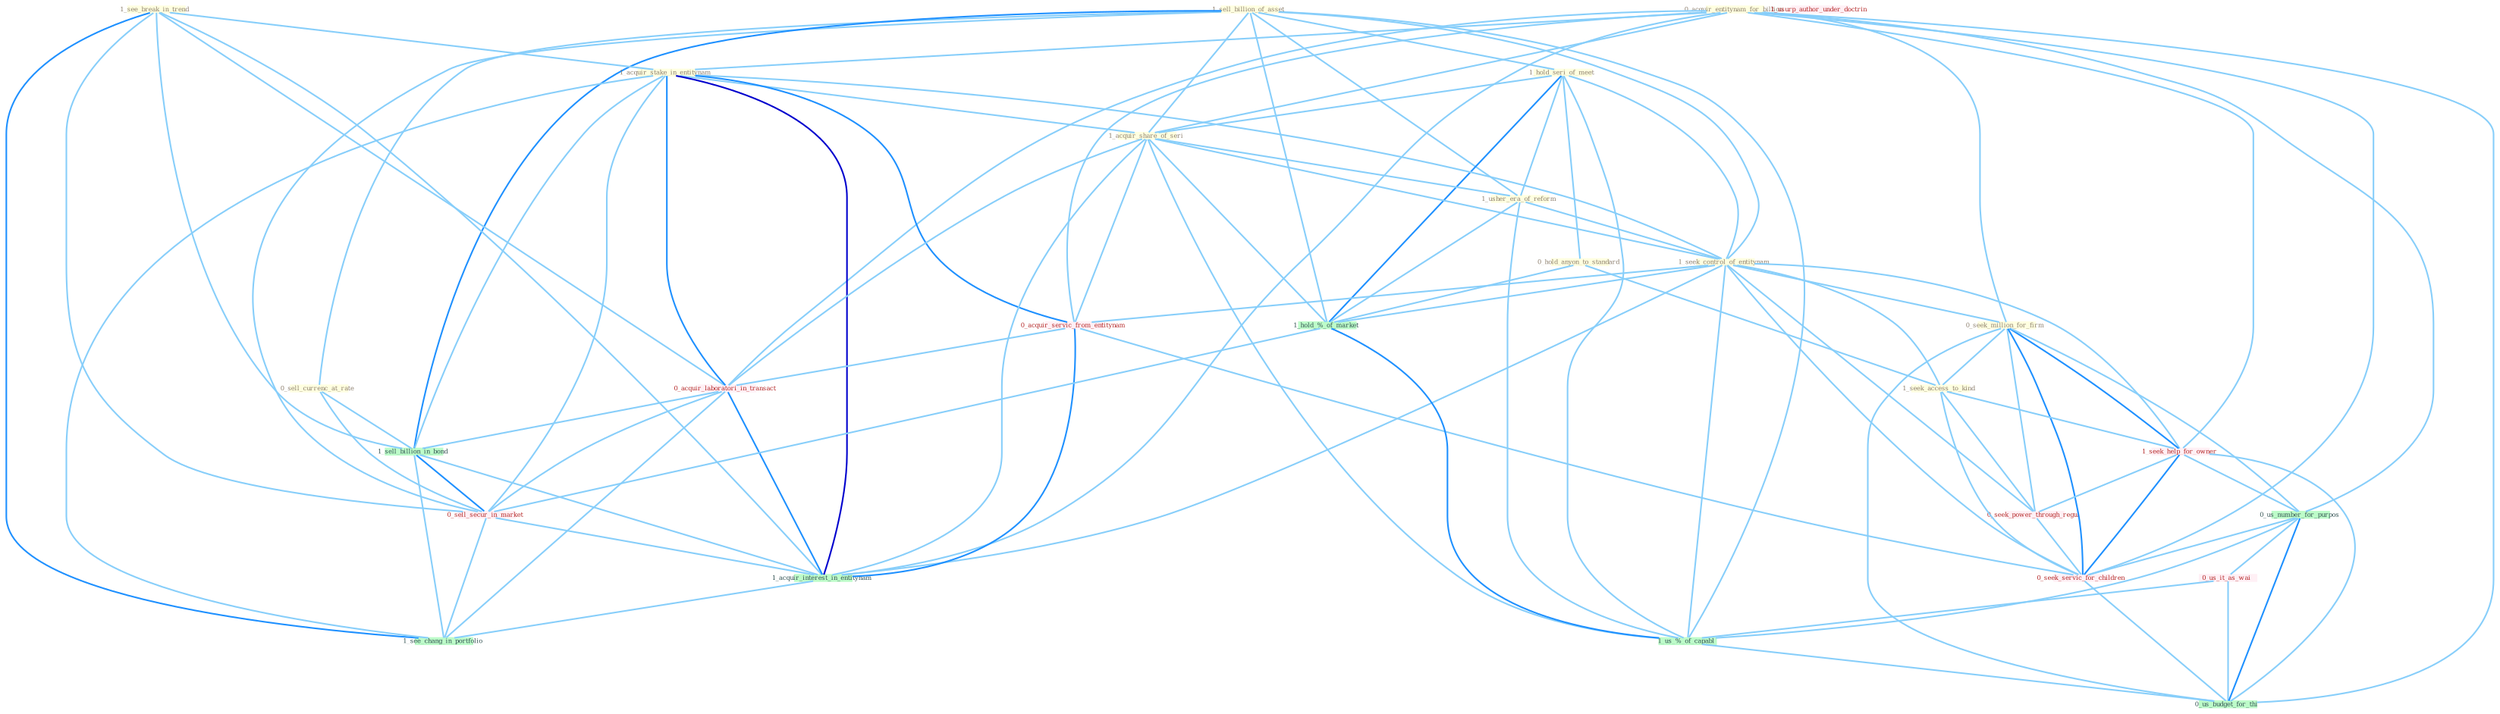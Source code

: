 Graph G{ 
    node
    [shape=polygon,style=filled,width=.5,height=.06,color="#BDFCC9",fixedsize=true,fontsize=4,
    fontcolor="#2f4f4f"];
    {node
    [color="#ffffe0", fontcolor="#8b7d6b"] "1_sell_billion_of_asset " "0_acquir_entitynam_for_billion " "1_see_break_in_trend " "0_sell_currenc_at_rate " "1_hold_seri_of_meet " "1_acquir_stake_in_entitynam " "0_hold_anyon_to_standard " "1_acquir_share_of_seri " "1_usher_era_of_reform " "1_seek_control_of_entitynam " "0_seek_million_for_firm " "1_seek_access_to_kind "}
{node [color="#fff0f5", fontcolor="#b22222"] "1_seek_help_for_owner " "0_acquir_servic_from_entitynam " "0_seek_power_through_regul " "0_acquir_laboratori_in_transact " "0_us_it_as_wai " "1_usurp_author_under_doctrin " "0_sell_secur_in_market " "0_seek_servic_for_children "}
edge [color="#B0E2FF"];

	"1_sell_billion_of_asset " -- "0_sell_currenc_at_rate " [w="1", color="#87cefa" ];
	"1_sell_billion_of_asset " -- "1_hold_seri_of_meet " [w="1", color="#87cefa" ];
	"1_sell_billion_of_asset " -- "1_acquir_share_of_seri " [w="1", color="#87cefa" ];
	"1_sell_billion_of_asset " -- "1_usher_era_of_reform " [w="1", color="#87cefa" ];
	"1_sell_billion_of_asset " -- "1_seek_control_of_entitynam " [w="1", color="#87cefa" ];
	"1_sell_billion_of_asset " -- "1_hold_%_of_market " [w="1", color="#87cefa" ];
	"1_sell_billion_of_asset " -- "1_sell_billion_in_bond " [w="2", color="#1e90ff" , len=0.8];
	"1_sell_billion_of_asset " -- "1_us_%_of_capabl " [w="1", color="#87cefa" ];
	"1_sell_billion_of_asset " -- "0_sell_secur_in_market " [w="1", color="#87cefa" ];
	"0_acquir_entitynam_for_billion " -- "1_acquir_stake_in_entitynam " [w="1", color="#87cefa" ];
	"0_acquir_entitynam_for_billion " -- "1_acquir_share_of_seri " [w="1", color="#87cefa" ];
	"0_acquir_entitynam_for_billion " -- "0_seek_million_for_firm " [w="1", color="#87cefa" ];
	"0_acquir_entitynam_for_billion " -- "1_seek_help_for_owner " [w="1", color="#87cefa" ];
	"0_acquir_entitynam_for_billion " -- "0_acquir_servic_from_entitynam " [w="1", color="#87cefa" ];
	"0_acquir_entitynam_for_billion " -- "0_us_number_for_purpos " [w="1", color="#87cefa" ];
	"0_acquir_entitynam_for_billion " -- "0_acquir_laboratori_in_transact " [w="1", color="#87cefa" ];
	"0_acquir_entitynam_for_billion " -- "1_acquir_interest_in_entitynam " [w="1", color="#87cefa" ];
	"0_acquir_entitynam_for_billion " -- "0_seek_servic_for_children " [w="1", color="#87cefa" ];
	"0_acquir_entitynam_for_billion " -- "0_us_budget_for_thi " [w="1", color="#87cefa" ];
	"1_see_break_in_trend " -- "1_acquir_stake_in_entitynam " [w="1", color="#87cefa" ];
	"1_see_break_in_trend " -- "0_acquir_laboratori_in_transact " [w="1", color="#87cefa" ];
	"1_see_break_in_trend " -- "1_sell_billion_in_bond " [w="1", color="#87cefa" ];
	"1_see_break_in_trend " -- "0_sell_secur_in_market " [w="1", color="#87cefa" ];
	"1_see_break_in_trend " -- "1_acquir_interest_in_entitynam " [w="1", color="#87cefa" ];
	"1_see_break_in_trend " -- "1_see_chang_in_portfolio " [w="2", color="#1e90ff" , len=0.8];
	"0_sell_currenc_at_rate " -- "1_sell_billion_in_bond " [w="1", color="#87cefa" ];
	"0_sell_currenc_at_rate " -- "0_sell_secur_in_market " [w="1", color="#87cefa" ];
	"1_hold_seri_of_meet " -- "0_hold_anyon_to_standard " [w="1", color="#87cefa" ];
	"1_hold_seri_of_meet " -- "1_acquir_share_of_seri " [w="1", color="#87cefa" ];
	"1_hold_seri_of_meet " -- "1_usher_era_of_reform " [w="1", color="#87cefa" ];
	"1_hold_seri_of_meet " -- "1_seek_control_of_entitynam " [w="1", color="#87cefa" ];
	"1_hold_seri_of_meet " -- "1_hold_%_of_market " [w="2", color="#1e90ff" , len=0.8];
	"1_hold_seri_of_meet " -- "1_us_%_of_capabl " [w="1", color="#87cefa" ];
	"1_acquir_stake_in_entitynam " -- "1_acquir_share_of_seri " [w="1", color="#87cefa" ];
	"1_acquir_stake_in_entitynam " -- "1_seek_control_of_entitynam " [w="1", color="#87cefa" ];
	"1_acquir_stake_in_entitynam " -- "0_acquir_servic_from_entitynam " [w="2", color="#1e90ff" , len=0.8];
	"1_acquir_stake_in_entitynam " -- "0_acquir_laboratori_in_transact " [w="2", color="#1e90ff" , len=0.8];
	"1_acquir_stake_in_entitynam " -- "1_sell_billion_in_bond " [w="1", color="#87cefa" ];
	"1_acquir_stake_in_entitynam " -- "0_sell_secur_in_market " [w="1", color="#87cefa" ];
	"1_acquir_stake_in_entitynam " -- "1_acquir_interest_in_entitynam " [w="3", color="#0000cd" , len=0.6];
	"1_acquir_stake_in_entitynam " -- "1_see_chang_in_portfolio " [w="1", color="#87cefa" ];
	"0_hold_anyon_to_standard " -- "1_seek_access_to_kind " [w="1", color="#87cefa" ];
	"0_hold_anyon_to_standard " -- "1_hold_%_of_market " [w="1", color="#87cefa" ];
	"1_acquir_share_of_seri " -- "1_usher_era_of_reform " [w="1", color="#87cefa" ];
	"1_acquir_share_of_seri " -- "1_seek_control_of_entitynam " [w="1", color="#87cefa" ];
	"1_acquir_share_of_seri " -- "0_acquir_servic_from_entitynam " [w="1", color="#87cefa" ];
	"1_acquir_share_of_seri " -- "1_hold_%_of_market " [w="1", color="#87cefa" ];
	"1_acquir_share_of_seri " -- "0_acquir_laboratori_in_transact " [w="1", color="#87cefa" ];
	"1_acquir_share_of_seri " -- "1_us_%_of_capabl " [w="1", color="#87cefa" ];
	"1_acquir_share_of_seri " -- "1_acquir_interest_in_entitynam " [w="1", color="#87cefa" ];
	"1_usher_era_of_reform " -- "1_seek_control_of_entitynam " [w="1", color="#87cefa" ];
	"1_usher_era_of_reform " -- "1_hold_%_of_market " [w="1", color="#87cefa" ];
	"1_usher_era_of_reform " -- "1_us_%_of_capabl " [w="1", color="#87cefa" ];
	"1_seek_control_of_entitynam " -- "0_seek_million_for_firm " [w="1", color="#87cefa" ];
	"1_seek_control_of_entitynam " -- "1_seek_access_to_kind " [w="1", color="#87cefa" ];
	"1_seek_control_of_entitynam " -- "1_seek_help_for_owner " [w="1", color="#87cefa" ];
	"1_seek_control_of_entitynam " -- "0_acquir_servic_from_entitynam " [w="1", color="#87cefa" ];
	"1_seek_control_of_entitynam " -- "1_hold_%_of_market " [w="1", color="#87cefa" ];
	"1_seek_control_of_entitynam " -- "0_seek_power_through_regul " [w="1", color="#87cefa" ];
	"1_seek_control_of_entitynam " -- "1_us_%_of_capabl " [w="1", color="#87cefa" ];
	"1_seek_control_of_entitynam " -- "1_acquir_interest_in_entitynam " [w="1", color="#87cefa" ];
	"1_seek_control_of_entitynam " -- "0_seek_servic_for_children " [w="1", color="#87cefa" ];
	"0_seek_million_for_firm " -- "1_seek_access_to_kind " [w="1", color="#87cefa" ];
	"0_seek_million_for_firm " -- "1_seek_help_for_owner " [w="2", color="#1e90ff" , len=0.8];
	"0_seek_million_for_firm " -- "0_seek_power_through_regul " [w="1", color="#87cefa" ];
	"0_seek_million_for_firm " -- "0_us_number_for_purpos " [w="1", color="#87cefa" ];
	"0_seek_million_for_firm " -- "0_seek_servic_for_children " [w="2", color="#1e90ff" , len=0.8];
	"0_seek_million_for_firm " -- "0_us_budget_for_thi " [w="1", color="#87cefa" ];
	"1_seek_access_to_kind " -- "1_seek_help_for_owner " [w="1", color="#87cefa" ];
	"1_seek_access_to_kind " -- "0_seek_power_through_regul " [w="1", color="#87cefa" ];
	"1_seek_access_to_kind " -- "0_seek_servic_for_children " [w="1", color="#87cefa" ];
	"1_seek_help_for_owner " -- "0_seek_power_through_regul " [w="1", color="#87cefa" ];
	"1_seek_help_for_owner " -- "0_us_number_for_purpos " [w="1", color="#87cefa" ];
	"1_seek_help_for_owner " -- "0_seek_servic_for_children " [w="2", color="#1e90ff" , len=0.8];
	"1_seek_help_for_owner " -- "0_us_budget_for_thi " [w="1", color="#87cefa" ];
	"0_acquir_servic_from_entitynam " -- "0_acquir_laboratori_in_transact " [w="1", color="#87cefa" ];
	"0_acquir_servic_from_entitynam " -- "1_acquir_interest_in_entitynam " [w="2", color="#1e90ff" , len=0.8];
	"0_acquir_servic_from_entitynam " -- "0_seek_servic_for_children " [w="1", color="#87cefa" ];
	"1_hold_%_of_market " -- "1_us_%_of_capabl " [w="2", color="#1e90ff" , len=0.8];
	"1_hold_%_of_market " -- "0_sell_secur_in_market " [w="1", color="#87cefa" ];
	"0_seek_power_through_regul " -- "0_seek_servic_for_children " [w="1", color="#87cefa" ];
	"0_us_number_for_purpos " -- "0_us_it_as_wai " [w="1", color="#87cefa" ];
	"0_us_number_for_purpos " -- "1_us_%_of_capabl " [w="1", color="#87cefa" ];
	"0_us_number_for_purpos " -- "0_seek_servic_for_children " [w="1", color="#87cefa" ];
	"0_us_number_for_purpos " -- "0_us_budget_for_thi " [w="2", color="#1e90ff" , len=0.8];
	"0_acquir_laboratori_in_transact " -- "1_sell_billion_in_bond " [w="1", color="#87cefa" ];
	"0_acquir_laboratori_in_transact " -- "0_sell_secur_in_market " [w="1", color="#87cefa" ];
	"0_acquir_laboratori_in_transact " -- "1_acquir_interest_in_entitynam " [w="2", color="#1e90ff" , len=0.8];
	"0_acquir_laboratori_in_transact " -- "1_see_chang_in_portfolio " [w="1", color="#87cefa" ];
	"1_sell_billion_in_bond " -- "0_sell_secur_in_market " [w="2", color="#1e90ff" , len=0.8];
	"1_sell_billion_in_bond " -- "1_acquir_interest_in_entitynam " [w="1", color="#87cefa" ];
	"1_sell_billion_in_bond " -- "1_see_chang_in_portfolio " [w="1", color="#87cefa" ];
	"0_us_it_as_wai " -- "1_us_%_of_capabl " [w="1", color="#87cefa" ];
	"0_us_it_as_wai " -- "0_us_budget_for_thi " [w="1", color="#87cefa" ];
	"1_us_%_of_capabl " -- "0_us_budget_for_thi " [w="1", color="#87cefa" ];
	"0_sell_secur_in_market " -- "1_acquir_interest_in_entitynam " [w="1", color="#87cefa" ];
	"0_sell_secur_in_market " -- "1_see_chang_in_portfolio " [w="1", color="#87cefa" ];
	"1_acquir_interest_in_entitynam " -- "1_see_chang_in_portfolio " [w="1", color="#87cefa" ];
	"0_seek_servic_for_children " -- "0_us_budget_for_thi " [w="1", color="#87cefa" ];
}